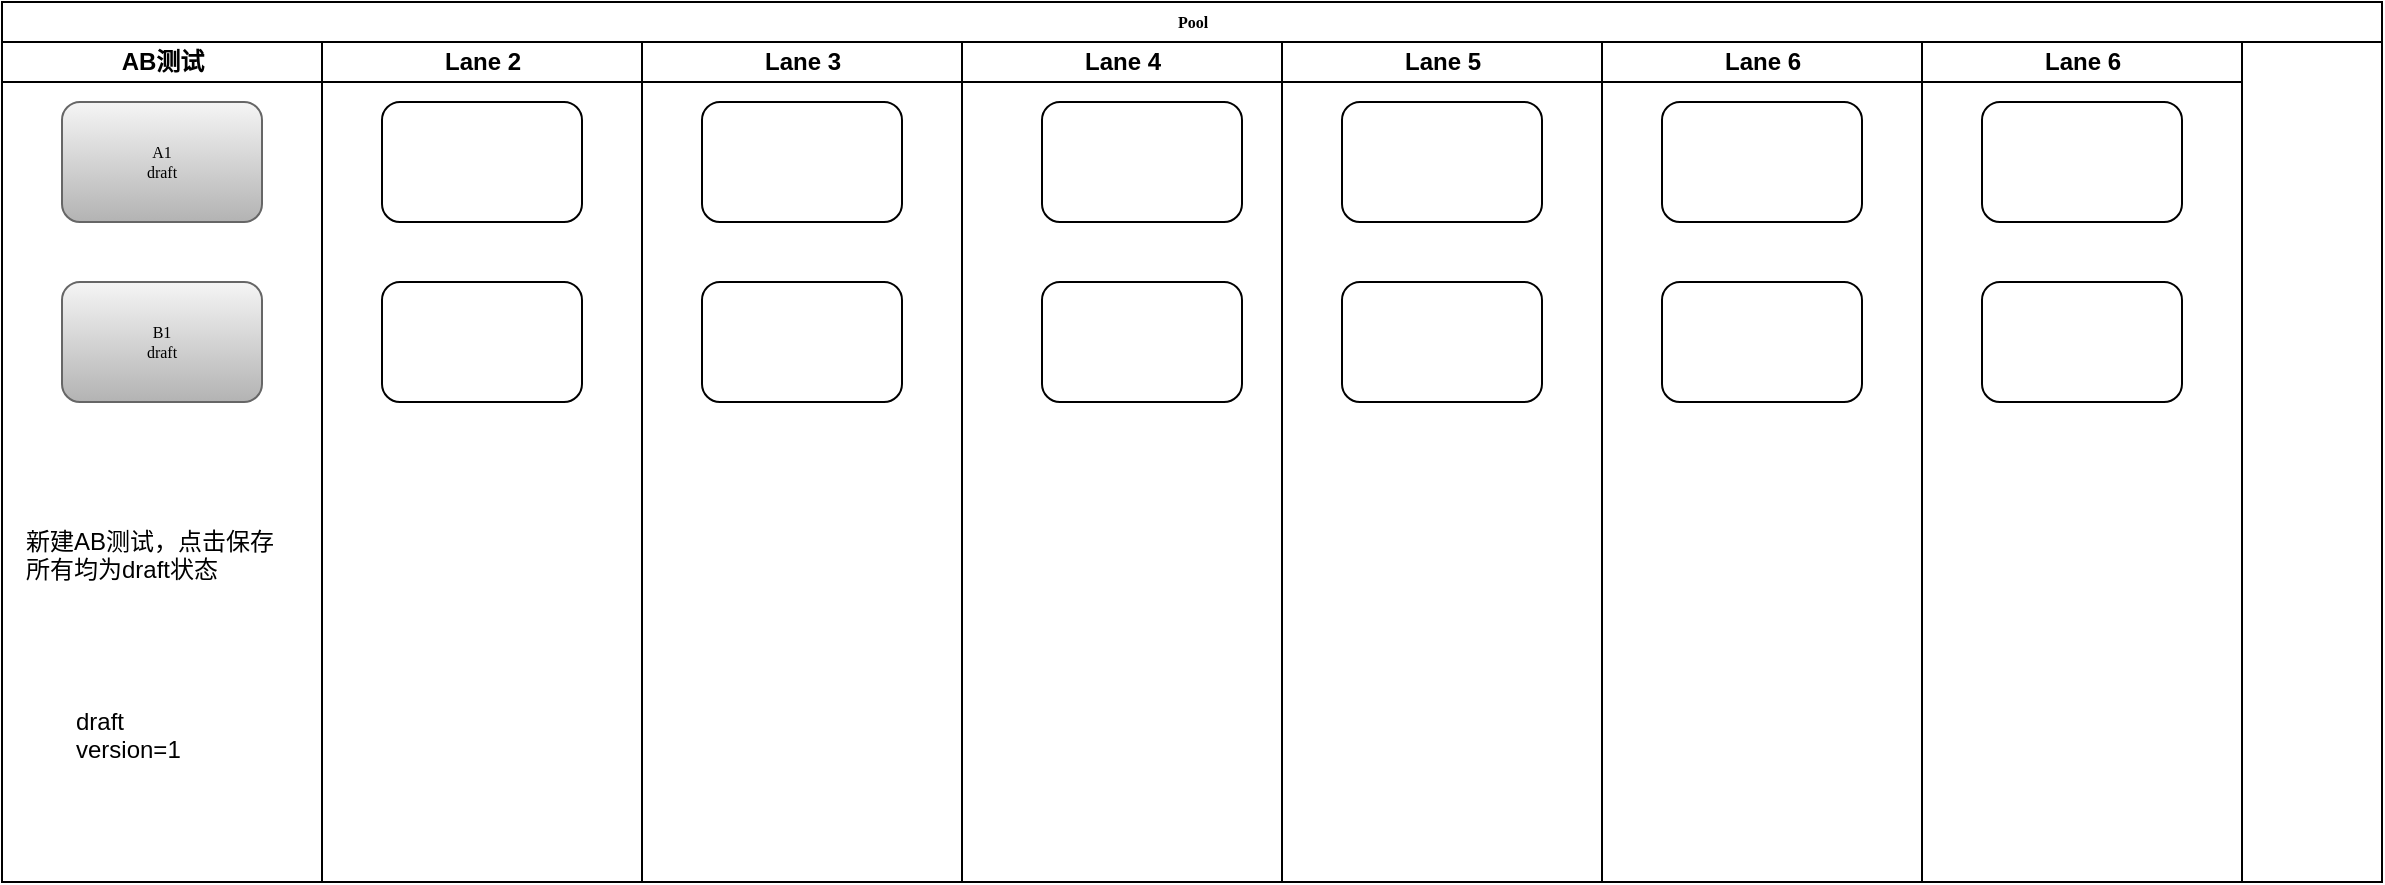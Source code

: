 <mxfile version="12.1.0" type="github" pages="1"><diagram name="Page-1" id="74e2e168-ea6b-b213-b513-2b3c1d86103e"><mxGraphModel dx="1675" dy="1758" grid="1" gridSize="10" guides="1" tooltips="1" connect="1" arrows="1" fold="1" page="1" pageScale="1" pageWidth="1100" pageHeight="850" background="#ffffff" math="0" shadow="0"><root><mxCell id="0"/><mxCell id="1" parent="0"/><mxCell id="77e6c97f196da883-1" value="Pool" style="swimlane;html=1;childLayout=stackLayout;startSize=20;rounded=0;shadow=0;labelBackgroundColor=none;strokeColor=#000000;strokeWidth=1;fillColor=#ffffff;fontFamily=Verdana;fontSize=8;fontColor=#000000;align=center;direction=east;" parent="1" vertex="1"><mxGeometry y="-850" width="1190" height="440" as="geometry"/></mxCell><mxCell id="77e6c97f196da883-2" value="AB测试" style="swimlane;html=1;startSize=20;" parent="77e6c97f196da883-1" vertex="1"><mxGeometry y="20" width="160" height="420" as="geometry"/></mxCell><mxCell id="77e6c97f196da883-8" value="A1&lt;br&gt;draft" style="rounded=1;whiteSpace=wrap;html=1;shadow=0;labelBackgroundColor=none;strokeColor=#666666;strokeWidth=1;fillColor=#f5f5f5;fontFamily=Verdana;fontSize=8;align=center;gradientColor=#b3b3b3;" parent="77e6c97f196da883-2" vertex="1"><mxGeometry x="30" y="30" width="100" height="60" as="geometry"/></mxCell><mxCell id="77e6c97f196da883-9" value="B1&lt;br&gt;draft" style="rounded=1;whiteSpace=wrap;html=1;shadow=0;labelBackgroundColor=none;strokeColor=#666666;strokeWidth=1;fillColor=#f5f5f5;fontFamily=Verdana;fontSize=8;align=center;gradientColor=#b3b3b3;" parent="77e6c97f196da883-2" vertex="1"><mxGeometry x="30" y="120" width="100" height="60" as="geometry"/></mxCell><mxCell id="kGB-BSgsfFKgt1mx7Pm--2" value="draft&lt;br&gt;version=1" style="text;html=1;resizable=0;points=[];autosize=1;align=left;verticalAlign=top;spacingTop=-4;" vertex="1" parent="77e6c97f196da883-2"><mxGeometry x="35" y="330" width="70" height="30" as="geometry"/></mxCell><mxCell id="kGB-BSgsfFKgt1mx7Pm--4" value="新建AB测试，点击保存&lt;br&gt;所有均为draft状态" style="text;html=1;resizable=0;points=[];autosize=1;align=left;verticalAlign=top;spacingTop=-4;" vertex="1" parent="77e6c97f196da883-2"><mxGeometry x="10" y="240" width="140" height="30" as="geometry"/></mxCell><mxCell id="77e6c97f196da883-3" value="Lane 2" style="swimlane;html=1;startSize=20;" parent="77e6c97f196da883-1" vertex="1"><mxGeometry x="160" y="20" width="160" height="420" as="geometry"/></mxCell><mxCell id="77e6c97f196da883-11" value="" style="rounded=1;whiteSpace=wrap;html=1;shadow=0;labelBackgroundColor=none;strokeColor=#000000;strokeWidth=1;fillColor=#ffffff;fontFamily=Verdana;fontSize=8;fontColor=#000000;align=center;" parent="77e6c97f196da883-3" vertex="1"><mxGeometry x="30" y="30" width="100" height="60" as="geometry"/></mxCell><mxCell id="kGB-BSgsfFKgt1mx7Pm--5" value="" style="rounded=1;whiteSpace=wrap;html=1;shadow=0;labelBackgroundColor=none;strokeColor=#000000;strokeWidth=1;fillColor=#ffffff;fontFamily=Verdana;fontSize=8;fontColor=#000000;align=center;" vertex="1" parent="77e6c97f196da883-3"><mxGeometry x="30" y="120" width="100" height="60" as="geometry"/></mxCell><mxCell id="77e6c97f196da883-4" value="Lane 3" style="swimlane;html=1;startSize=20;" parent="77e6c97f196da883-1" vertex="1"><mxGeometry x="320" y="20" width="160" height="420" as="geometry"><mxRectangle x="320" y="20" width="70" height="730" as="alternateBounds"/></mxGeometry></mxCell><mxCell id="kGB-BSgsfFKgt1mx7Pm--6" value="" style="rounded=1;whiteSpace=wrap;html=1;shadow=0;labelBackgroundColor=none;strokeColor=#000000;strokeWidth=1;fillColor=#ffffff;fontFamily=Verdana;fontSize=8;fontColor=#000000;align=center;" vertex="1" parent="77e6c97f196da883-4"><mxGeometry x="30" y="30" width="100" height="60" as="geometry"/></mxCell><mxCell id="kGB-BSgsfFKgt1mx7Pm--7" value="" style="rounded=1;whiteSpace=wrap;html=1;shadow=0;labelBackgroundColor=none;strokeColor=#000000;strokeWidth=1;fillColor=#ffffff;fontFamily=Verdana;fontSize=8;fontColor=#000000;align=center;" vertex="1" parent="77e6c97f196da883-4"><mxGeometry x="30" y="120" width="100" height="60" as="geometry"/></mxCell><mxCell id="77e6c97f196da883-5" value="Lane 4" style="swimlane;html=1;startSize=20;" parent="77e6c97f196da883-1" vertex="1"><mxGeometry x="480" y="20" width="160" height="420" as="geometry"/></mxCell><mxCell id="kGB-BSgsfFKgt1mx7Pm--8" value="" style="rounded=1;whiteSpace=wrap;html=1;shadow=0;labelBackgroundColor=none;strokeColor=#000000;strokeWidth=1;fillColor=#ffffff;fontFamily=Verdana;fontSize=8;fontColor=#000000;align=center;" vertex="1" parent="77e6c97f196da883-5"><mxGeometry x="40" y="30" width="100" height="60" as="geometry"/></mxCell><mxCell id="kGB-BSgsfFKgt1mx7Pm--9" value="" style="rounded=1;whiteSpace=wrap;html=1;shadow=0;labelBackgroundColor=none;strokeColor=#000000;strokeWidth=1;fillColor=#ffffff;fontFamily=Verdana;fontSize=8;fontColor=#000000;align=center;" vertex="1" parent="77e6c97f196da883-5"><mxGeometry x="40" y="120" width="100" height="60" as="geometry"/></mxCell><mxCell id="77e6c97f196da883-6" value="Lane 5" style="swimlane;html=1;startSize=20;" parent="77e6c97f196da883-1" vertex="1"><mxGeometry x="640" y="20" width="160" height="420" as="geometry"/></mxCell><mxCell id="kGB-BSgsfFKgt1mx7Pm--10" value="" style="rounded=1;whiteSpace=wrap;html=1;shadow=0;labelBackgroundColor=none;strokeColor=#000000;strokeWidth=1;fillColor=#ffffff;fontFamily=Verdana;fontSize=8;fontColor=#000000;align=center;" vertex="1" parent="77e6c97f196da883-6"><mxGeometry x="30" y="30" width="100" height="60" as="geometry"/></mxCell><mxCell id="kGB-BSgsfFKgt1mx7Pm--11" value="" style="rounded=1;whiteSpace=wrap;html=1;shadow=0;labelBackgroundColor=none;strokeColor=#000000;strokeWidth=1;fillColor=#ffffff;fontFamily=Verdana;fontSize=8;fontColor=#000000;align=center;" vertex="1" parent="77e6c97f196da883-6"><mxGeometry x="30" y="120" width="100" height="60" as="geometry"/></mxCell><mxCell id="77e6c97f196da883-7" value="Lane 6" style="swimlane;html=1;startSize=20;shadow=0;glass=0;" parent="77e6c97f196da883-1" vertex="1"><mxGeometry x="800" y="20" width="160" height="420" as="geometry"/></mxCell><mxCell id="kGB-BSgsfFKgt1mx7Pm--12" value="" style="rounded=1;whiteSpace=wrap;html=1;shadow=0;labelBackgroundColor=none;strokeColor=#000000;strokeWidth=1;fillColor=#ffffff;fontFamily=Verdana;fontSize=8;fontColor=#000000;align=center;" vertex="1" parent="77e6c97f196da883-7"><mxGeometry x="30" y="30" width="100" height="60" as="geometry"/></mxCell><mxCell id="kGB-BSgsfFKgt1mx7Pm--13" value="" style="rounded=1;whiteSpace=wrap;html=1;shadow=0;labelBackgroundColor=none;strokeColor=#000000;strokeWidth=1;fillColor=#ffffff;fontFamily=Verdana;fontSize=8;fontColor=#000000;align=center;" vertex="1" parent="77e6c97f196da883-7"><mxGeometry x="30" y="120" width="100" height="60" as="geometry"/></mxCell><mxCell id="kGB-BSgsfFKgt1mx7Pm--1" value="Lane 6" style="swimlane;html=1;startSize=20;" vertex="1" parent="77e6c97f196da883-1"><mxGeometry x="960" y="20" width="160" height="420" as="geometry"/></mxCell><mxCell id="kGB-BSgsfFKgt1mx7Pm--16" value="" style="rounded=1;whiteSpace=wrap;html=1;shadow=0;labelBackgroundColor=none;strokeColor=#000000;strokeWidth=1;fillColor=#ffffff;fontFamily=Verdana;fontSize=8;fontColor=#000000;align=center;" vertex="1" parent="kGB-BSgsfFKgt1mx7Pm--1"><mxGeometry x="30" y="30" width="100" height="60" as="geometry"/></mxCell><mxCell id="kGB-BSgsfFKgt1mx7Pm--17" value="" style="rounded=1;whiteSpace=wrap;html=1;shadow=0;labelBackgroundColor=none;strokeColor=#000000;strokeWidth=1;fillColor=#ffffff;fontFamily=Verdana;fontSize=8;fontColor=#000000;align=center;" vertex="1" parent="kGB-BSgsfFKgt1mx7Pm--1"><mxGeometry x="30" y="120" width="100" height="60" as="geometry"/></mxCell></root></mxGraphModel></diagram></mxfile>